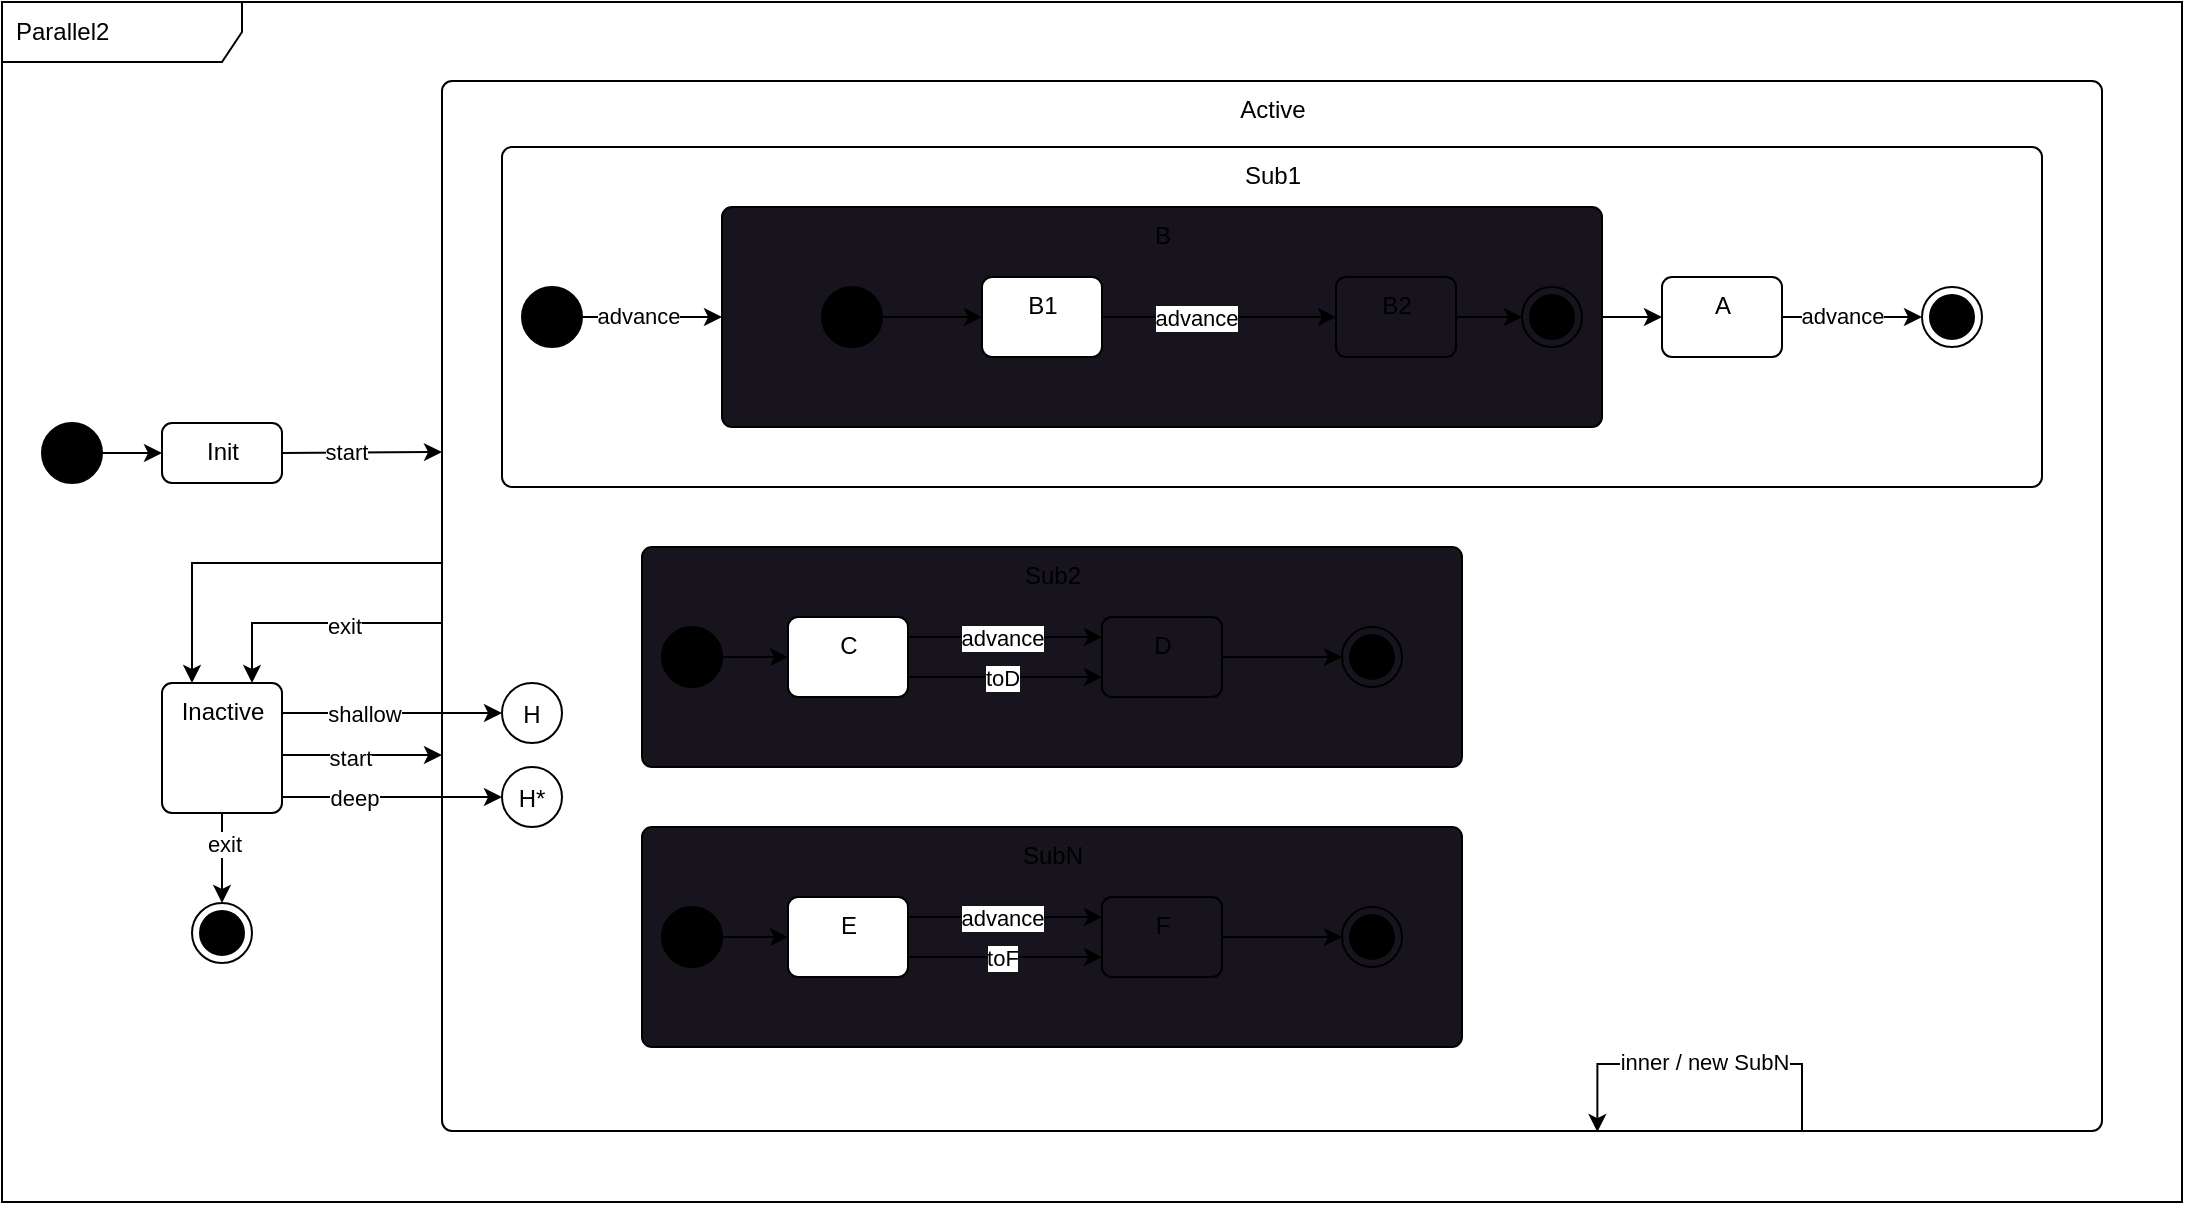 <mxfile version="20.7.4" type="device"><diagram id="p7_bMgHA_eCG8smCmcug" name="Seite-1"><mxGraphModel dx="1263" dy="759" grid="1" gridSize="10" guides="1" tooltips="1" connect="1" arrows="1" fold="1" page="0" pageScale="1" pageWidth="827" pageHeight="1169" math="0" shadow="0"><root><mxCell id="0"/><mxCell id="1" parent="0"/><mxCell id="TeLDkWoi40kt1kgmQ-99-1" value="Parallel2" style="shape=umlFrame;whiteSpace=wrap;html=1;width=120;height=30;boundedLbl=1;verticalAlign=middle;align=left;spacingLeft=5;container=1;" parent="1" vertex="1"><mxGeometry y="200" width="1090" height="600" as="geometry"/></mxCell><mxCell id="TeLDkWoi40kt1kgmQ-99-2" value="" style="group" parent="1" vertex="1" connectable="0"><mxGeometry x="20" y="240" width="1030" height="525" as="geometry"/></mxCell><mxCell id="CvHv4ztDsIiEoRmFO1QY-91" value="" style="edgeStyle=orthogonalEdgeStyle;rounded=0;orthogonalLoop=1;jettySize=auto;html=1;entryX=0;entryY=0.5;entryDx=0;entryDy=0;exitX=1;exitY=0.5;exitDx=0;exitDy=0;" parent="TeLDkWoi40kt1kgmQ-99-2" source="CvHv4ztDsIiEoRmFO1QY-58" edge="1"><mxGeometry relative="1" as="geometry"><mxPoint x="110" y="183.21" as="sourcePoint"/><mxPoint x="200" y="185" as="targetPoint"/><Array as="points"/></mxGeometry></mxCell><mxCell id="CvHv4ztDsIiEoRmFO1QY-132" value="start" style="edgeLabel;html=1;align=center;verticalAlign=middle;resizable=0;points=[];" parent="CvHv4ztDsIiEoRmFO1QY-91" vertex="1" connectable="0"><mxGeometry x="0.158" relative="1" as="geometry"><mxPoint x="-15" as="offset"/></mxGeometry></mxCell><mxCell id="CvHv4ztDsIiEoRmFO1QY-58" value="Init" style="html=1;align=center;verticalAlign=top;rounded=1;absoluteArcSize=1;arcSize=10;dashed=0;" parent="TeLDkWoi40kt1kgmQ-99-2" vertex="1"><mxGeometry x="60" y="170.5" width="60" height="30" as="geometry"/></mxCell><mxCell id="CvHv4ztDsIiEoRmFO1QY-60" style="edgeStyle=orthogonalEdgeStyle;rounded=0;orthogonalLoop=1;jettySize=auto;html=1;entryX=0;entryY=0.5;entryDx=0;entryDy=0;" parent="TeLDkWoi40kt1kgmQ-99-2" source="CvHv4ztDsIiEoRmFO1QY-59" target="CvHv4ztDsIiEoRmFO1QY-58" edge="1"><mxGeometry relative="1" as="geometry"/></mxCell><mxCell id="CvHv4ztDsIiEoRmFO1QY-59" value="" style="ellipse;fillColor=strokeColor;" parent="TeLDkWoi40kt1kgmQ-99-2" vertex="1"><mxGeometry y="170.5" width="30" height="30" as="geometry"/></mxCell><mxCell id="CvHv4ztDsIiEoRmFO1QY-103" value="" style="group" parent="TeLDkWoi40kt1kgmQ-99-2" vertex="1" connectable="0"><mxGeometry x="200" width="830" height="525" as="geometry"/></mxCell><mxCell id="CvHv4ztDsIiEoRmFO1QY-101" value="Active" style="html=1;align=center;verticalAlign=top;rounded=1;absoluteArcSize=1;arcSize=10;dashed=0;" parent="CvHv4ztDsIiEoRmFO1QY-103" vertex="1"><mxGeometry y="-0.5" width="830" height="525" as="geometry"/></mxCell><mxCell id="CvHv4ztDsIiEoRmFO1QY-105" value="" style="group" parent="CvHv4ztDsIiEoRmFO1QY-103" vertex="1" connectable="0"><mxGeometry x="30" y="32.5" width="770" height="170" as="geometry"/></mxCell><mxCell id="CvHv4ztDsIiEoRmFO1QY-102" value="Sub1" style="html=1;align=center;verticalAlign=top;rounded=1;absoluteArcSize=1;arcSize=10;dashed=0;" parent="CvHv4ztDsIiEoRmFO1QY-105" vertex="1"><mxGeometry width="770" height="170" as="geometry"/></mxCell><mxCell id="BdpvG-IWnTJuAzRFqYh--1" style="edgeStyle=orthogonalEdgeStyle;rounded=0;orthogonalLoop=1;jettySize=auto;html=1;entryX=0;entryY=0.5;entryDx=0;entryDy=0;exitX=1;exitY=0.5;exitDx=0;exitDy=0;" edge="1" parent="CvHv4ztDsIiEoRmFO1QY-105" source="CvHv4ztDsIiEoRmFO1QY-104" target="CvHv4ztDsIiEoRmFO1QY-108"><mxGeometry relative="1" as="geometry"/></mxCell><mxCell id="BdpvG-IWnTJuAzRFqYh--2" value="advance" style="edgeLabel;html=1;align=center;verticalAlign=middle;resizable=0;points=[];" vertex="1" connectable="0" parent="BdpvG-IWnTJuAzRFqYh--1"><mxGeometry x="-0.333" relative="1" as="geometry"><mxPoint x="4" y="-1" as="offset"/></mxGeometry></mxCell><mxCell id="CvHv4ztDsIiEoRmFO1QY-104" value="" style="ellipse;fillColor=strokeColor;" parent="CvHv4ztDsIiEoRmFO1QY-105" vertex="1"><mxGeometry x="10" y="70" width="30" height="30" as="geometry"/></mxCell><mxCell id="CvHv4ztDsIiEoRmFO1QY-120" value="" style="ellipse;html=1;shape=endState;fillColor=strokeColor;" parent="CvHv4ztDsIiEoRmFO1QY-105" vertex="1"><mxGeometry x="710" y="70" width="30" height="30" as="geometry"/></mxCell><mxCell id="CvHv4ztDsIiEoRmFO1QY-121" style="edgeStyle=orthogonalEdgeStyle;rounded=0;orthogonalLoop=1;jettySize=auto;html=1;exitX=1;exitY=0.5;exitDx=0;exitDy=0;entryX=0;entryY=0.5;entryDx=0;entryDy=0;" parent="CvHv4ztDsIiEoRmFO1QY-105" source="CvHv4ztDsIiEoRmFO1QY-108" target="CvHv4ztDsIiEoRmFO1QY-106" edge="1"><mxGeometry relative="1" as="geometry"/></mxCell><mxCell id="CvHv4ztDsIiEoRmFO1QY-108" value="B" style="html=1;align=center;verticalAlign=top;rounded=1;absoluteArcSize=1;arcSize=10;dashed=0;fillColor=rgb(24, 20, 29);" parent="CvHv4ztDsIiEoRmFO1QY-105" vertex="1"><mxGeometry x="110" y="30" width="440" height="110" as="geometry"/></mxCell><mxCell id="CvHv4ztDsIiEoRmFO1QY-113" value="" style="group" parent="CvHv4ztDsIiEoRmFO1QY-105" vertex="1" connectable="0"><mxGeometry x="90" y="30" width="480" height="110" as="geometry"/></mxCell><mxCell id="CvHv4ztDsIiEoRmFO1QY-115" style="edgeStyle=orthogonalEdgeStyle;rounded=0;orthogonalLoop=1;jettySize=auto;html=1;entryX=0;entryY=0.5;entryDx=0;entryDy=0;" parent="CvHv4ztDsIiEoRmFO1QY-113" source="CvHv4ztDsIiEoRmFO1QY-112" target="CvHv4ztDsIiEoRmFO1QY-114" edge="1"><mxGeometry relative="1" as="geometry"/></mxCell><mxCell id="CvHv4ztDsIiEoRmFO1QY-112" value="" style="ellipse;fillColor=strokeColor;" parent="CvHv4ztDsIiEoRmFO1QY-113" vertex="1"><mxGeometry x="70" y="40" width="30" height="30" as="geometry"/></mxCell><mxCell id="CvHv4ztDsIiEoRmFO1QY-114" value="B1" style="html=1;align=center;verticalAlign=top;rounded=1;absoluteArcSize=1;arcSize=10;dashed=0;" parent="CvHv4ztDsIiEoRmFO1QY-113" vertex="1"><mxGeometry x="150" y="35" width="60" height="40" as="geometry"/></mxCell><mxCell id="CvHv4ztDsIiEoRmFO1QY-119" style="edgeStyle=orthogonalEdgeStyle;rounded=0;orthogonalLoop=1;jettySize=auto;html=1;entryX=0;entryY=0.5;entryDx=0;entryDy=0;" parent="CvHv4ztDsIiEoRmFO1QY-113" source="CvHv4ztDsIiEoRmFO1QY-116" target="CvHv4ztDsIiEoRmFO1QY-118" edge="1"><mxGeometry relative="1" as="geometry"/></mxCell><mxCell id="CvHv4ztDsIiEoRmFO1QY-116" value="B2" style="html=1;align=center;verticalAlign=top;rounded=1;absoluteArcSize=1;arcSize=10;dashed=0;fillColor=rgb(24, 20, 29);" parent="CvHv4ztDsIiEoRmFO1QY-113" vertex="1"><mxGeometry x="327" y="35" width="60" height="40" as="geometry"/></mxCell><mxCell id="CvHv4ztDsIiEoRmFO1QY-117" value="" style="edgeStyle=orthogonalEdgeStyle;rounded=0;orthogonalLoop=1;jettySize=auto;html=1;" parent="CvHv4ztDsIiEoRmFO1QY-113" source="CvHv4ztDsIiEoRmFO1QY-114" target="CvHv4ztDsIiEoRmFO1QY-116" edge="1"><mxGeometry relative="1" as="geometry"/></mxCell><mxCell id="CvHv4ztDsIiEoRmFO1QY-143" value="advance" style="edgeLabel;html=1;align=center;verticalAlign=middle;resizable=0;points=[];" parent="CvHv4ztDsIiEoRmFO1QY-117" vertex="1" connectable="0"><mxGeometry x="-0.124" y="-2" relative="1" as="geometry"><mxPoint x="-4" y="-2" as="offset"/></mxGeometry></mxCell><mxCell id="CvHv4ztDsIiEoRmFO1QY-118" value="" style="ellipse;html=1;shape=endState;fillColor=strokeColor;" parent="CvHv4ztDsIiEoRmFO1QY-113" vertex="1"><mxGeometry x="420" y="40" width="30" height="30" as="geometry"/></mxCell><mxCell id="BdpvG-IWnTJuAzRFqYh--3" style="edgeStyle=orthogonalEdgeStyle;rounded=0;orthogonalLoop=1;jettySize=auto;html=1;entryX=0;entryY=0.5;entryDx=0;entryDy=0;exitX=1;exitY=0.5;exitDx=0;exitDy=0;" edge="1" parent="CvHv4ztDsIiEoRmFO1QY-105" source="CvHv4ztDsIiEoRmFO1QY-106" target="CvHv4ztDsIiEoRmFO1QY-120"><mxGeometry relative="1" as="geometry"/></mxCell><mxCell id="BdpvG-IWnTJuAzRFqYh--4" value="advance" style="edgeLabel;html=1;align=center;verticalAlign=middle;resizable=0;points=[];" vertex="1" connectable="0" parent="BdpvG-IWnTJuAzRFqYh--3"><mxGeometry x="-0.159" y="-1" relative="1" as="geometry"><mxPoint y="-2" as="offset"/></mxGeometry></mxCell><mxCell id="CvHv4ztDsIiEoRmFO1QY-106" value="A" style="html=1;align=center;verticalAlign=top;rounded=1;absoluteArcSize=1;arcSize=10;dashed=0;" parent="CvHv4ztDsIiEoRmFO1QY-105" vertex="1"><mxGeometry x="580" y="65" width="60" height="40" as="geometry"/></mxCell><mxCell id="CvHv4ztDsIiEoRmFO1QY-133" value="" style="group" parent="CvHv4ztDsIiEoRmFO1QY-103" vertex="1" connectable="0"><mxGeometry x="100" y="372.5" width="410" height="110" as="geometry"/></mxCell><mxCell id="CvHv4ztDsIiEoRmFO1QY-134" value="SubN" style="html=1;align=center;verticalAlign=top;rounded=1;absoluteArcSize=1;arcSize=10;dashed=0;fillColor=rgb(24, 20, 29);" parent="CvHv4ztDsIiEoRmFO1QY-133" vertex="1"><mxGeometry width="410" height="110" as="geometry"/></mxCell><mxCell id="CvHv4ztDsIiEoRmFO1QY-135" style="edgeStyle=orthogonalEdgeStyle;rounded=0;orthogonalLoop=1;jettySize=auto;html=1;entryX=0;entryY=0.5;entryDx=0;entryDy=0;" parent="CvHv4ztDsIiEoRmFO1QY-133" source="CvHv4ztDsIiEoRmFO1QY-136" target="CvHv4ztDsIiEoRmFO1QY-137" edge="1"><mxGeometry relative="1" as="geometry"/></mxCell><mxCell id="CvHv4ztDsIiEoRmFO1QY-136" value="" style="ellipse;fillColor=strokeColor;" parent="CvHv4ztDsIiEoRmFO1QY-133" vertex="1"><mxGeometry x="10" y="40" width="30" height="30" as="geometry"/></mxCell><mxCell id="CvHv4ztDsIiEoRmFO1QY-137" value="E" style="html=1;align=center;verticalAlign=top;rounded=1;absoluteArcSize=1;arcSize=10;dashed=0;" parent="CvHv4ztDsIiEoRmFO1QY-133" vertex="1"><mxGeometry x="73" y="35" width="60" height="40" as="geometry"/></mxCell><mxCell id="CvHv4ztDsIiEoRmFO1QY-138" style="edgeStyle=orthogonalEdgeStyle;rounded=0;orthogonalLoop=1;jettySize=auto;html=1;entryX=0;entryY=0.5;entryDx=0;entryDy=0;" parent="CvHv4ztDsIiEoRmFO1QY-133" source="CvHv4ztDsIiEoRmFO1QY-139" target="CvHv4ztDsIiEoRmFO1QY-141" edge="1"><mxGeometry relative="1" as="geometry"/></mxCell><mxCell id="CvHv4ztDsIiEoRmFO1QY-139" value="F" style="html=1;align=center;verticalAlign=top;rounded=1;absoluteArcSize=1;arcSize=10;dashed=0;fillColor=rgb(24, 20, 29);" parent="CvHv4ztDsIiEoRmFO1QY-133" vertex="1"><mxGeometry x="230" y="35" width="60" height="40" as="geometry"/></mxCell><mxCell id="CvHv4ztDsIiEoRmFO1QY-141" value="" style="ellipse;html=1;shape=endState;fillColor=strokeColor;" parent="CvHv4ztDsIiEoRmFO1QY-133" vertex="1"><mxGeometry x="350" y="40" width="30" height="30" as="geometry"/></mxCell><mxCell id="CvHv4ztDsIiEoRmFO1QY-168" value="" style="edgeStyle=orthogonalEdgeStyle;rounded=0;orthogonalLoop=1;jettySize=auto;html=1;entryX=0;entryY=0.25;entryDx=0;entryDy=0;exitX=1;exitY=0.25;exitDx=0;exitDy=0;" parent="CvHv4ztDsIiEoRmFO1QY-133" source="CvHv4ztDsIiEoRmFO1QY-137" target="CvHv4ztDsIiEoRmFO1QY-139" edge="1"><mxGeometry relative="1" as="geometry"><mxPoint x="133" y="48" as="sourcePoint"/><mxPoint x="230" y="44.71" as="targetPoint"/></mxGeometry></mxCell><mxCell id="CvHv4ztDsIiEoRmFO1QY-169" value="advance" style="edgeLabel;html=1;align=center;verticalAlign=middle;resizable=0;points=[];" parent="CvHv4ztDsIiEoRmFO1QY-168" vertex="1" connectable="0"><mxGeometry x="-0.245" y="1" relative="1" as="geometry"><mxPoint x="10" y="1" as="offset"/></mxGeometry></mxCell><mxCell id="CvHv4ztDsIiEoRmFO1QY-170" value="" style="edgeStyle=orthogonalEdgeStyle;rounded=0;orthogonalLoop=1;jettySize=auto;html=1;entryX=0;entryY=0.75;entryDx=0;entryDy=0;exitX=1;exitY=0.75;exitDx=0;exitDy=0;" parent="CvHv4ztDsIiEoRmFO1QY-133" source="CvHv4ztDsIiEoRmFO1QY-137" target="CvHv4ztDsIiEoRmFO1QY-139" edge="1"><mxGeometry relative="1" as="geometry"><mxPoint x="133" y="64.71" as="sourcePoint"/><mxPoint x="230" y="64.71" as="targetPoint"/></mxGeometry></mxCell><mxCell id="CvHv4ztDsIiEoRmFO1QY-171" value="toF" style="edgeLabel;html=1;align=center;verticalAlign=middle;resizable=0;points=[];" parent="CvHv4ztDsIiEoRmFO1QY-170" vertex="1" connectable="0"><mxGeometry x="-0.245" y="1" relative="1" as="geometry"><mxPoint x="10" y="1" as="offset"/></mxGeometry></mxCell><mxCell id="CvHv4ztDsIiEoRmFO1QY-148" value="" style="group" parent="CvHv4ztDsIiEoRmFO1QY-103" vertex="1" connectable="0"><mxGeometry x="100" y="232.5" width="410" height="110" as="geometry"/></mxCell><mxCell id="CvHv4ztDsIiEoRmFO1QY-124" value="Sub2" style="html=1;align=center;verticalAlign=top;rounded=1;absoluteArcSize=1;arcSize=10;dashed=0;fillColor=rgb(24, 20, 29);" parent="CvHv4ztDsIiEoRmFO1QY-148" vertex="1"><mxGeometry width="410" height="110" as="geometry"/></mxCell><mxCell id="CvHv4ztDsIiEoRmFO1QY-126" value="" style="ellipse;fillColor=strokeColor;" parent="CvHv4ztDsIiEoRmFO1QY-148" vertex="1"><mxGeometry x="10" y="40" width="30" height="30" as="geometry"/></mxCell><mxCell id="CvHv4ztDsIiEoRmFO1QY-127" value="C" style="html=1;align=center;verticalAlign=top;rounded=1;absoluteArcSize=1;arcSize=10;dashed=0;" parent="CvHv4ztDsIiEoRmFO1QY-148" vertex="1"><mxGeometry x="73" y="35" width="60" height="40" as="geometry"/></mxCell><mxCell id="CvHv4ztDsIiEoRmFO1QY-125" style="edgeStyle=orthogonalEdgeStyle;rounded=0;orthogonalLoop=1;jettySize=auto;html=1;entryX=0;entryY=0.5;entryDx=0;entryDy=0;" parent="CvHv4ztDsIiEoRmFO1QY-148" source="CvHv4ztDsIiEoRmFO1QY-126" target="CvHv4ztDsIiEoRmFO1QY-127" edge="1"><mxGeometry relative="1" as="geometry"/></mxCell><mxCell id="CvHv4ztDsIiEoRmFO1QY-129" value="D" style="html=1;align=center;verticalAlign=top;rounded=1;absoluteArcSize=1;arcSize=10;dashed=0;fillColor=rgb(24, 20, 29);" parent="CvHv4ztDsIiEoRmFO1QY-148" vertex="1"><mxGeometry x="230" y="35" width="60" height="40" as="geometry"/></mxCell><mxCell id="CvHv4ztDsIiEoRmFO1QY-130" value="" style="edgeStyle=orthogonalEdgeStyle;rounded=0;orthogonalLoop=1;jettySize=auto;html=1;entryX=0;entryY=0.25;entryDx=0;entryDy=0;exitX=1;exitY=0.25;exitDx=0;exitDy=0;" parent="CvHv4ztDsIiEoRmFO1QY-148" source="CvHv4ztDsIiEoRmFO1QY-127" target="CvHv4ztDsIiEoRmFO1QY-129" edge="1"><mxGeometry relative="1" as="geometry"/></mxCell><mxCell id="CvHv4ztDsIiEoRmFO1QY-164" value="advance" style="edgeLabel;html=1;align=center;verticalAlign=middle;resizable=0;points=[];" parent="CvHv4ztDsIiEoRmFO1QY-130" vertex="1" connectable="0"><mxGeometry x="-0.245" y="1" relative="1" as="geometry"><mxPoint x="10" y="1" as="offset"/></mxGeometry></mxCell><mxCell id="CvHv4ztDsIiEoRmFO1QY-131" value="" style="ellipse;html=1;shape=endState;fillColor=strokeColor;" parent="CvHv4ztDsIiEoRmFO1QY-148" vertex="1"><mxGeometry x="350" y="40" width="30" height="30" as="geometry"/></mxCell><mxCell id="CvHv4ztDsIiEoRmFO1QY-128" style="edgeStyle=orthogonalEdgeStyle;rounded=0;orthogonalLoop=1;jettySize=auto;html=1;entryX=0;entryY=0.5;entryDx=0;entryDy=0;" parent="CvHv4ztDsIiEoRmFO1QY-148" source="CvHv4ztDsIiEoRmFO1QY-129" target="CvHv4ztDsIiEoRmFO1QY-131" edge="1"><mxGeometry relative="1" as="geometry"/></mxCell><mxCell id="CvHv4ztDsIiEoRmFO1QY-166" value="" style="edgeStyle=orthogonalEdgeStyle;rounded=0;orthogonalLoop=1;jettySize=auto;html=1;entryX=0;entryY=0.75;entryDx=0;entryDy=0;exitX=1;exitY=0.75;exitDx=0;exitDy=0;" parent="CvHv4ztDsIiEoRmFO1QY-148" source="CvHv4ztDsIiEoRmFO1QY-127" target="CvHv4ztDsIiEoRmFO1QY-129" edge="1"><mxGeometry relative="1" as="geometry"><mxPoint x="143" y="55" as="sourcePoint"/><mxPoint x="240" y="55" as="targetPoint"/></mxGeometry></mxCell><mxCell id="CvHv4ztDsIiEoRmFO1QY-167" value="toD" style="edgeLabel;html=1;align=center;verticalAlign=middle;resizable=0;points=[];" parent="CvHv4ztDsIiEoRmFO1QY-166" vertex="1" connectable="0"><mxGeometry x="-0.245" y="1" relative="1" as="geometry"><mxPoint x="10" y="1" as="offset"/></mxGeometry></mxCell><mxCell id="CvHv4ztDsIiEoRmFO1QY-150" value="H" style="ellipse;" parent="CvHv4ztDsIiEoRmFO1QY-103" vertex="1"><mxGeometry x="30" y="300.5" width="30" height="30" as="geometry"/></mxCell><mxCell id="CvHv4ztDsIiEoRmFO1QY-151" value="H*" style="ellipse;" parent="CvHv4ztDsIiEoRmFO1QY-103" vertex="1"><mxGeometry x="30" y="342.5" width="30" height="30" as="geometry"/></mxCell><mxCell id="CvHv4ztDsIiEoRmFO1QY-159" style="edgeStyle=orthogonalEdgeStyle;rounded=0;orthogonalLoop=1;jettySize=auto;html=1;entryX=0.696;entryY=1.001;entryDx=0;entryDy=0;entryPerimeter=0;" parent="CvHv4ztDsIiEoRmFO1QY-103" target="CvHv4ztDsIiEoRmFO1QY-101" edge="1"><mxGeometry relative="1" as="geometry"><mxPoint x="680" y="510.5" as="sourcePoint"/><Array as="points"><mxPoint x="680" y="525"/><mxPoint x="680" y="491"/><mxPoint x="578" y="491"/><mxPoint x="578" y="525"/></Array></mxGeometry></mxCell><mxCell id="CvHv4ztDsIiEoRmFO1QY-160" value="inner / new SubN" style="edgeLabel;html=1;align=center;verticalAlign=middle;resizable=0;points=[];" parent="CvHv4ztDsIiEoRmFO1QY-159" vertex="1" connectable="0"><mxGeometry x="0.221" y="-1" relative="1" as="geometry"><mxPoint x="15" as="offset"/></mxGeometry></mxCell><mxCell id="CvHv4ztDsIiEoRmFO1QY-147" style="edgeStyle=orthogonalEdgeStyle;rounded=0;orthogonalLoop=1;jettySize=auto;html=1;exitX=1;exitY=0.5;exitDx=0;exitDy=0;" parent="TeLDkWoi40kt1kgmQ-99-2" source="CvHv4ztDsIiEoRmFO1QY-146" edge="1"><mxGeometry relative="1" as="geometry"><mxPoint x="120" y="336.983" as="sourcePoint"/><mxPoint x="200" y="336.5" as="targetPoint"/><Array as="points"><mxPoint x="110" y="336.5"/></Array></mxGeometry></mxCell><mxCell id="CvHv4ztDsIiEoRmFO1QY-149" value="start" style="edgeLabel;html=1;align=center;verticalAlign=middle;resizable=0;points=[];" parent="CvHv4ztDsIiEoRmFO1QY-147" vertex="1" connectable="0"><mxGeometry x="-0.301" relative="1" as="geometry"><mxPoint x="21" y="1" as="offset"/></mxGeometry></mxCell><mxCell id="CvHv4ztDsIiEoRmFO1QY-152" style="edgeStyle=orthogonalEdgeStyle;rounded=0;orthogonalLoop=1;jettySize=auto;html=1;entryX=0;entryY=0.5;entryDx=0;entryDy=0;" parent="TeLDkWoi40kt1kgmQ-99-2" source="CvHv4ztDsIiEoRmFO1QY-146" target="CvHv4ztDsIiEoRmFO1QY-150" edge="1"><mxGeometry relative="1" as="geometry"><Array as="points"><mxPoint x="150" y="315.5"/><mxPoint x="150" y="315.5"/></Array></mxGeometry></mxCell><mxCell id="CvHv4ztDsIiEoRmFO1QY-154" value="shallow" style="edgeLabel;html=1;align=center;verticalAlign=middle;resizable=0;points=[];" parent="CvHv4ztDsIiEoRmFO1QY-152" vertex="1" connectable="0"><mxGeometry x="-0.263" y="-2" relative="1" as="geometry"><mxPoint y="-2" as="offset"/></mxGeometry></mxCell><mxCell id="CvHv4ztDsIiEoRmFO1QY-153" style="edgeStyle=orthogonalEdgeStyle;rounded=0;orthogonalLoop=1;jettySize=auto;html=1;entryX=0;entryY=0.5;entryDx=0;entryDy=0;" parent="TeLDkWoi40kt1kgmQ-99-2" source="CvHv4ztDsIiEoRmFO1QY-146" target="CvHv4ztDsIiEoRmFO1QY-151" edge="1"><mxGeometry relative="1" as="geometry"><Array as="points"><mxPoint x="150" y="357.5"/><mxPoint x="150" y="357.5"/></Array></mxGeometry></mxCell><mxCell id="CvHv4ztDsIiEoRmFO1QY-155" value="deep" style="edgeLabel;html=1;align=center;verticalAlign=middle;resizable=0;points=[];" parent="CvHv4ztDsIiEoRmFO1QY-153" vertex="1" connectable="0"><mxGeometry x="-0.138" relative="1" as="geometry"><mxPoint x="-12" as="offset"/></mxGeometry></mxCell><mxCell id="CvHv4ztDsIiEoRmFO1QY-146" value="Inactive" style="html=1;align=center;verticalAlign=top;rounded=1;absoluteArcSize=1;arcSize=10;dashed=0;" parent="TeLDkWoi40kt1kgmQ-99-2" vertex="1"><mxGeometry x="60" y="300.5" width="60" height="65" as="geometry"/></mxCell><mxCell id="CvHv4ztDsIiEoRmFO1QY-156" style="edgeStyle=orthogonalEdgeStyle;rounded=0;orthogonalLoop=1;jettySize=auto;html=1;entryX=0.75;entryY=0;entryDx=0;entryDy=0;" parent="TeLDkWoi40kt1kgmQ-99-2" source="CvHv4ztDsIiEoRmFO1QY-101" target="CvHv4ztDsIiEoRmFO1QY-146" edge="1"><mxGeometry relative="1" as="geometry"><mxPoint x="110" y="300.5" as="targetPoint"/><Array as="points"><mxPoint x="105" y="270.5"/></Array></mxGeometry></mxCell><mxCell id="CvHv4ztDsIiEoRmFO1QY-157" value="exit" style="edgeLabel;html=1;align=center;verticalAlign=middle;resizable=0;points=[];" parent="CvHv4ztDsIiEoRmFO1QY-156" vertex="1" connectable="0"><mxGeometry x="-0.332" y="-1" relative="1" as="geometry"><mxPoint x="-8" y="2" as="offset"/></mxGeometry></mxCell><mxCell id="CvHv4ztDsIiEoRmFO1QY-158" style="edgeStyle=orthogonalEdgeStyle;rounded=0;orthogonalLoop=1;jettySize=auto;html=1;entryX=0.25;entryY=0;entryDx=0;entryDy=0;" parent="TeLDkWoi40kt1kgmQ-99-2" source="CvHv4ztDsIiEoRmFO1QY-101" target="CvHv4ztDsIiEoRmFO1QY-146" edge="1"><mxGeometry relative="1" as="geometry"><Array as="points"><mxPoint x="75" y="240.5"/></Array></mxGeometry></mxCell><mxCell id="CvHv4ztDsIiEoRmFO1QY-161" value="" style="ellipse;html=1;shape=endState;fillColor=strokeColor;" parent="TeLDkWoi40kt1kgmQ-99-2" vertex="1"><mxGeometry x="75" y="410.5" width="30" height="30" as="geometry"/></mxCell><mxCell id="CvHv4ztDsIiEoRmFO1QY-162" style="edgeStyle=orthogonalEdgeStyle;rounded=0;orthogonalLoop=1;jettySize=auto;html=1;" parent="TeLDkWoi40kt1kgmQ-99-2" source="CvHv4ztDsIiEoRmFO1QY-146" target="CvHv4ztDsIiEoRmFO1QY-161" edge="1"><mxGeometry relative="1" as="geometry"/></mxCell><mxCell id="CvHv4ztDsIiEoRmFO1QY-163" value="exit" style="edgeLabel;html=1;align=center;verticalAlign=middle;resizable=0;points=[];" parent="CvHv4ztDsIiEoRmFO1QY-162" vertex="1" connectable="0"><mxGeometry x="-0.308" y="1" relative="1" as="geometry"><mxPoint as="offset"/></mxGeometry></mxCell></root></mxGraphModel></diagram></mxfile>